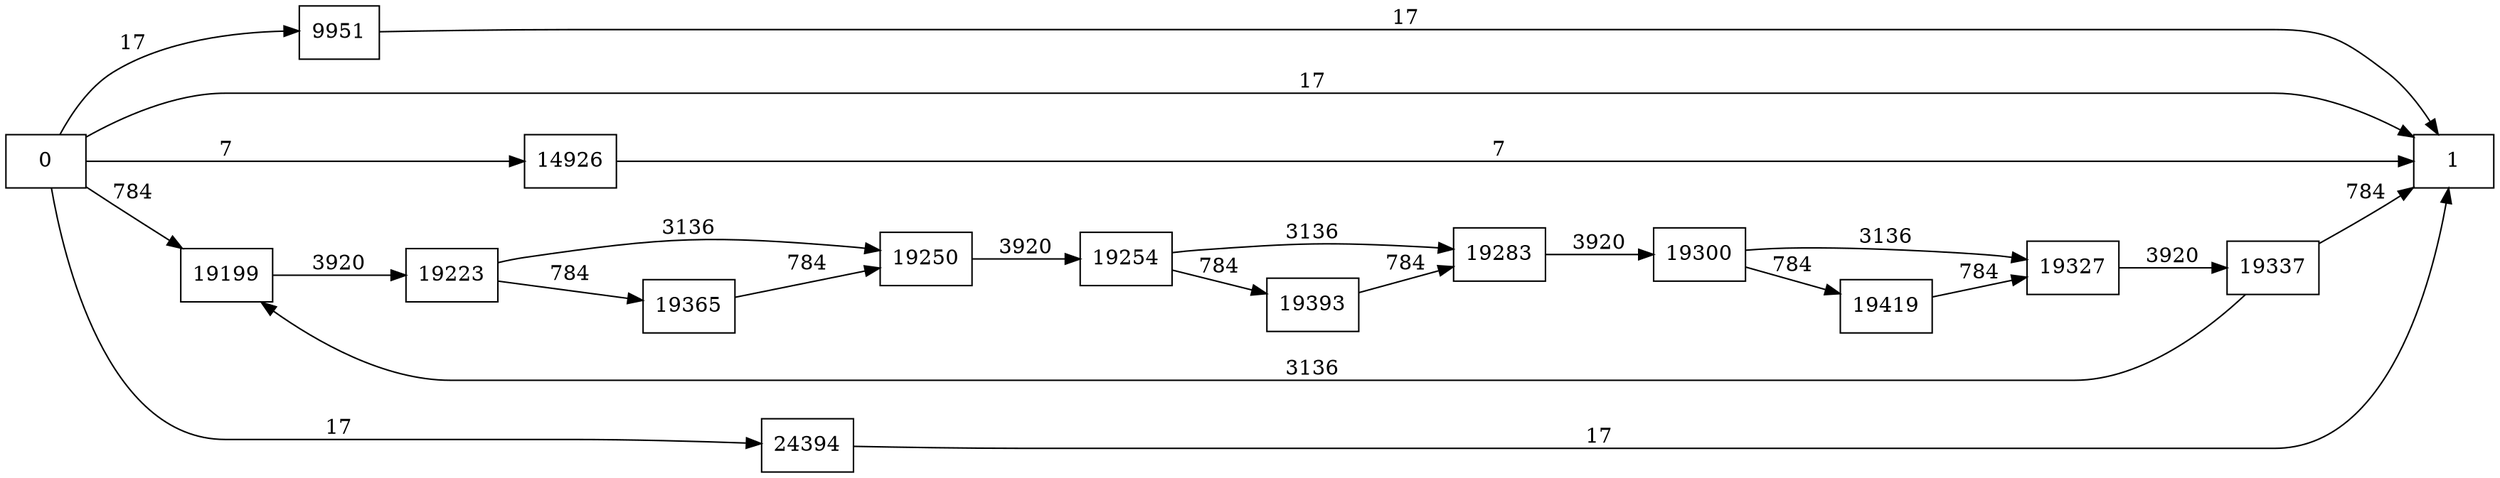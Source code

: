 digraph {
	graph [rankdir=LR]
	node [shape=rectangle]
	9951 -> 1 [label=17]
	14926 -> 1 [label=7]
	19199 -> 19223 [label=3920]
	19223 -> 19250 [label=3136]
	19223 -> 19365 [label=784]
	19250 -> 19254 [label=3920]
	19254 -> 19283 [label=3136]
	19254 -> 19393 [label=784]
	19283 -> 19300 [label=3920]
	19300 -> 19327 [label=3136]
	19300 -> 19419 [label=784]
	19327 -> 19337 [label=3920]
	19337 -> 1 [label=784]
	19337 -> 19199 [label=3136]
	19365 -> 19250 [label=784]
	19393 -> 19283 [label=784]
	19419 -> 19327 [label=784]
	24394 -> 1 [label=17]
	0 -> 1 [label=17]
	0 -> 9951 [label=17]
	0 -> 14926 [label=7]
	0 -> 19199 [label=784]
	0 -> 24394 [label=17]
}
